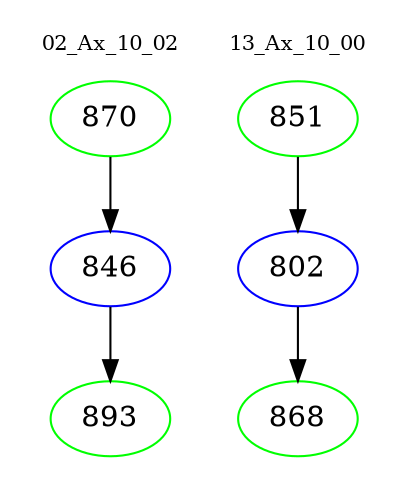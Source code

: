digraph{
subgraph cluster_0 {
color = white
label = "02_Ax_10_02";
fontsize=10;
T0_870 [label="870", color="green"]
T0_870 -> T0_846 [color="black"]
T0_846 [label="846", color="blue"]
T0_846 -> T0_893 [color="black"]
T0_893 [label="893", color="green"]
}
subgraph cluster_1 {
color = white
label = "13_Ax_10_00";
fontsize=10;
T1_851 [label="851", color="green"]
T1_851 -> T1_802 [color="black"]
T1_802 [label="802", color="blue"]
T1_802 -> T1_868 [color="black"]
T1_868 [label="868", color="green"]
}
}
